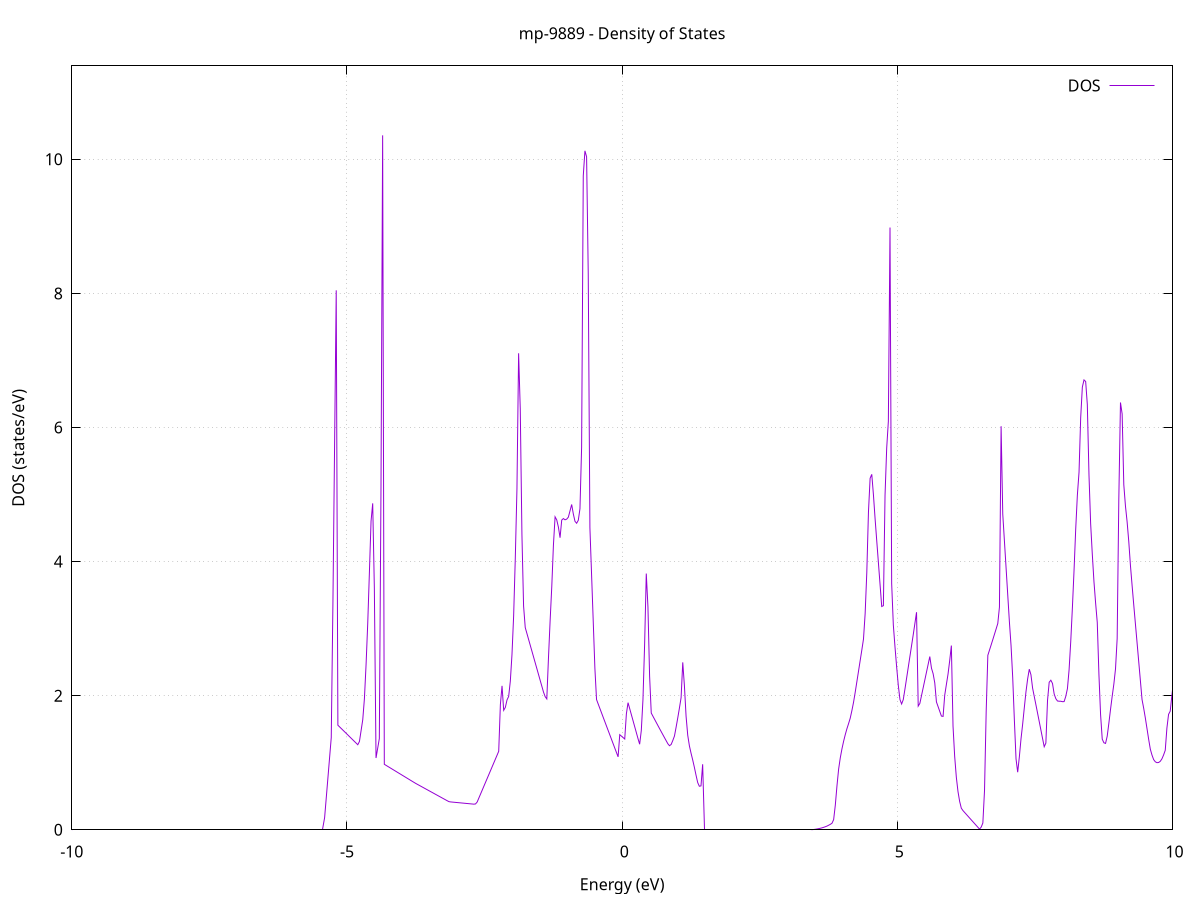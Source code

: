 set title 'mp-9889 - Density of States'
set xlabel 'Energy (eV)'
set ylabel 'DOS (states/eV)'
set grid
set xrange [-10:10]
set yrange [0:11.393]
set xzeroaxis lt -1
set terminal png size 800,600
set output 'mp-9889_dos_gnuplot.png'
plot '-' using 1:2 with lines title 'DOS'
-15.890300 0.000000
-15.860200 0.000000
-15.830000 0.000000
-15.799900 0.000000
-15.769800 0.000000
-15.739600 0.000000
-15.709500 0.000000
-15.679400 0.000000
-15.649300 0.000000
-15.619100 0.000000
-15.589000 0.000000
-15.558900 0.000000
-15.528800 0.000000
-15.498600 0.000000
-15.468500 0.000000
-15.438400 0.000000
-15.408200 0.000000
-15.378100 0.000000
-15.348000 0.000000
-15.317900 0.000000
-15.287700 0.000000
-15.257600 0.000000
-15.227500 0.000000
-15.197400 0.000000
-15.167200 0.000000
-15.137100 0.000000
-15.107000 0.000000
-15.076900 0.000000
-15.046700 0.000000
-15.016600 0.000000
-14.986500 0.000000
-14.956300 0.000000
-14.926200 0.000000
-14.896100 0.000000
-14.866000 0.000000
-14.835800 0.000000
-14.805700 0.000000
-14.775600 0.000000
-14.745500 0.000000
-14.715300 0.000000
-14.685200 0.000000
-14.655100 0.000000
-14.624900 0.000000
-14.594800 0.000000
-14.564700 0.000000
-14.534600 0.000000
-14.504400 0.000000
-14.474300 0.000000
-14.444200 0.000000
-14.414100 0.000000
-14.383900 0.000000
-14.353800 0.000000
-14.323700 0.000000
-14.293600 0.000000
-14.263400 0.000000
-14.233300 0.000000
-14.203200 0.000000
-14.173000 0.000000
-14.142900 0.000000
-14.112800 0.000000
-14.082700 0.000000
-14.052500 0.000000
-14.022400 0.000000
-13.992300 0.000000
-13.962200 0.000000
-13.932000 0.000000
-13.901900 0.000000
-13.871800 0.000000
-13.841600 0.000000
-13.811500 0.000000
-13.781400 0.000000
-13.751300 0.000000
-13.721100 0.000000
-13.691000 0.000000
-13.660900 0.000000
-13.630800 0.000000
-13.600600 0.000000
-13.570500 0.000000
-13.540400 0.000000
-13.510300 0.000000
-13.480100 0.000000
-13.450000 0.000000
-13.419900 0.000000
-13.389700 0.000000
-13.359600 0.000000
-13.329500 0.000000
-13.299400 0.000000
-13.269200 0.000000
-13.239100 0.000000
-13.209000 0.000000
-13.178900 0.000000
-13.148700 15.016600
-13.118600 42.220400
-13.088500 23.483100
-13.058300 14.152800
-13.028200 5.504100
-12.998100 4.636100
-12.968000 32.963500
-12.937800 5.411000
-12.907700 103.599000
-12.877600 46.117000
-12.847500 26.729200
-12.817300 37.181500
-12.787200 2.702000
-12.757100 131.688800
-12.726900 13.899700
-12.696800 0.687600
-12.666700 5.591800
-12.636600 10.121300
-12.606400 23.126100
-12.576300 0.000000
-12.546200 0.000000
-12.516100 0.000000
-12.485900 0.000000
-12.455800 0.000000
-12.425700 0.000000
-12.395600 0.000000
-12.365400 0.000000
-12.335300 0.000000
-12.305200 0.000000
-12.275000 0.000000
-12.244900 0.000000
-12.214800 0.000000
-12.184700 0.000000
-12.154500 0.000000
-12.124400 0.000000
-12.094300 0.000000
-12.064200 0.000000
-12.034000 0.000000
-12.003900 0.001900
-11.973800 0.064100
-11.943600 0.154500
-11.913500 0.244800
-11.883400 0.335200
-11.853300 0.425600
-11.823100 0.516000
-11.793000 0.606300
-11.762900 0.696700
-11.732800 0.787100
-11.702600 0.930500
-11.672500 1.093200
-11.642400 0.904600
-11.612300 1.035500
-11.582100 1.166300
-11.552000 1.297200
-11.521900 1.428100
-11.491700 1.559000
-11.461600 1.689900
-11.431500 1.700600
-11.401400 1.424800
-11.371200 1.457800
-11.341100 1.490800
-11.311000 1.523900
-11.280900 1.556900
-11.250700 1.589900
-11.220600 1.622900
-11.190500 1.656000
-11.160300 1.689000
-11.130200 1.722000
-11.100100 1.763400
-11.070000 1.813200
-11.039800 1.863000
-11.009700 1.912900
-10.979600 1.962700
-10.949500 2.012600
-10.919300 2.072400
-10.889200 2.156500
-10.859100 2.247400
-10.829000 2.338300
-10.798800 2.429100
-10.768700 2.520000
-10.738600 2.612600
-10.708400 2.716600
-10.678300 2.822100
-10.648200 2.927600
-10.618100 3.033100
-10.587900 3.138600
-10.557800 3.244100
-10.527700 3.349700
-10.497600 3.455200
-10.467400 3.560700
-10.437300 3.666200
-10.407200 13.231700
-10.377000 4.014600
-10.346900 3.847600
-10.316800 4.531700
-10.286700 3.835300
-10.256500 3.138800
-10.226400 2.442200
-10.196300 1.745600
-10.166200 1.048800
-10.136000 0.352000
-10.105900 0.000000
-10.075800 0.000000
-10.045600 0.000000
-10.015500 0.000000
-9.985400 0.000000
-9.955300 0.000000
-9.925100 0.000000
-9.895000 0.000000
-9.864900 0.000000
-9.834800 0.000000
-9.804600 0.000000
-9.774500 0.000000
-9.744400 0.000000
-9.714300 0.000000
-9.684100 0.000000
-9.654000 0.000000
-9.623900 0.000000
-9.593700 0.000000
-9.563600 0.000000
-9.533500 0.000000
-9.503400 0.000000
-9.473200 0.000000
-9.443100 0.000000
-9.413000 0.000000
-9.382900 0.000000
-9.352700 0.000000
-9.322600 0.000000
-9.292500 0.000000
-9.262300 0.000000
-9.232200 0.000000
-9.202100 0.000000
-9.172000 0.000000
-9.141800 0.000000
-9.111700 0.000000
-9.081600 0.000000
-9.051500 0.000000
-9.021300 0.000000
-8.991200 0.000000
-8.961100 0.000000
-8.931000 0.000000
-8.900800 0.000000
-8.870700 0.000000
-8.840600 0.000000
-8.810400 0.000000
-8.780300 0.000000
-8.750200 0.000000
-8.720100 0.000000
-8.689900 0.000000
-8.659800 0.000000
-8.629700 0.000000
-8.599600 0.000000
-8.569400 0.000000
-8.539300 0.000000
-8.509200 0.000000
-8.479000 0.000000
-8.448900 0.000000
-8.418800 0.000000
-8.388700 0.000000
-8.358500 0.000000
-8.328400 0.000000
-8.298300 0.000000
-8.268200 0.000000
-8.238000 0.000000
-8.207900 0.000000
-8.177800 0.000000
-8.147700 0.000000
-8.117500 0.000000
-8.087400 0.000000
-8.057300 0.000000
-8.027100 0.000000
-7.997000 0.000000
-7.966900 0.000000
-7.936800 0.000000
-7.906600 0.000000
-7.876500 0.000000
-7.846400 0.000000
-7.816300 0.000000
-7.786100 0.000000
-7.756000 0.000000
-7.725900 0.000000
-7.695700 0.000000
-7.665600 0.000000
-7.635500 0.000000
-7.605400 0.000000
-7.575200 0.000000
-7.545100 0.000000
-7.515000 0.000000
-7.484900 0.000000
-7.454700 0.000000
-7.424600 0.000000
-7.394500 0.000000
-7.364400 0.000000
-7.334200 0.000000
-7.304100 0.000000
-7.274000 0.000000
-7.243800 0.000000
-7.213700 0.000000
-7.183600 0.000000
-7.153500 0.000000
-7.123300 0.000000
-7.093200 0.000000
-7.063100 0.000000
-7.033000 0.000000
-7.002800 0.000000
-6.972700 0.000000
-6.942600 0.000000
-6.912400 0.000000
-6.882300 0.000000
-6.852200 0.000000
-6.822100 0.000000
-6.791900 0.000000
-6.761800 0.000000
-6.731700 0.000000
-6.701600 0.000000
-6.671400 0.000000
-6.641300 0.000000
-6.611200 0.000000
-6.581000 0.000000
-6.550900 0.000000
-6.520800 0.000000
-6.490700 0.000000
-6.460500 0.000000
-6.430400 0.000000
-6.400300 0.000000
-6.370200 0.000000
-6.340000 0.000000
-6.309900 0.000000
-6.279800 0.000000
-6.249700 0.000000
-6.219500 0.000000
-6.189400 0.000000
-6.159300 0.000000
-6.129100 0.000000
-6.099000 0.000000
-6.068900 0.000000
-6.038800 0.000000
-6.008600 0.000000
-5.978500 0.000000
-5.948400 0.000000
-5.918300 0.000000
-5.888100 0.000000
-5.858000 0.000000
-5.827900 0.000000
-5.797700 0.000000
-5.767600 0.000000
-5.737500 0.000000
-5.707400 0.000000
-5.677200 0.000000
-5.647100 0.000000
-5.617000 0.000000
-5.586900 0.000000
-5.556700 0.000000
-5.526600 0.000000
-5.496500 0.000000
-5.466400 0.000000
-5.436200 0.000000
-5.406100 0.180700
-5.376000 0.479100
-5.345800 0.777600
-5.315700 1.076100
-5.285600 1.374600
-5.255500 3.363000
-5.225300 5.705600
-5.195200 8.044900
-5.165100 1.559700
-5.135000 1.535500
-5.104800 1.511200
-5.074700 1.486900
-5.044600 1.462700
-5.014400 1.438400
-4.984300 1.414200
-4.954200 1.389900
-4.924100 1.365600
-4.893900 1.341400
-4.863800 1.317100
-4.833700 1.292900
-4.803600 1.268600
-4.773400 1.317100
-4.743300 1.479300
-4.713200 1.641500
-4.683100 1.954500
-4.652900 2.464300
-4.622800 3.076000
-4.592700 3.829200
-4.562500 4.603500
-4.532400 4.868600
-4.502300 3.599100
-4.472200 1.070500
-4.442000 1.215300
-4.411900 1.360100
-4.381800 5.109300
-4.351700 10.357400
-4.321500 0.976700
-4.291400 0.961600
-4.261300 0.946500
-4.231100 0.931500
-4.201000 0.916400
-4.170900 0.901300
-4.140800 0.886200
-4.110600 0.871200
-4.080500 0.856100
-4.050400 0.841000
-4.020300 0.826000
-3.990100 0.810900
-3.960000 0.795800
-3.929900 0.780700
-3.899800 0.765700
-3.869600 0.750600
-3.839500 0.735500
-3.809400 0.720500
-3.779200 0.705400
-3.749100 0.690700
-3.719000 0.677100
-3.688900 0.663500
-3.658700 0.649900
-3.628600 0.636300
-3.598500 0.622700
-3.568400 0.609100
-3.538200 0.595500
-3.508100 0.581900
-3.478000 0.568300
-3.447800 0.554700
-3.417700 0.541100
-3.387600 0.527500
-3.357500 0.513900
-3.327300 0.500300
-3.297200 0.486700
-3.267100 0.473100
-3.237000 0.459600
-3.206800 0.446000
-3.176700 0.432400
-3.146600 0.419600
-3.116400 0.415400
-3.086300 0.413000
-3.056200 0.410600
-3.026100 0.408300
-2.995900 0.405900
-2.965800 0.403500
-2.935700 0.401100
-2.905600 0.398800
-2.875400 0.396400
-2.845300 0.394000
-2.815200 0.391600
-2.785100 0.389300
-2.754900 0.386900
-2.724800 0.384500
-2.694700 0.382100
-2.664500 0.385100
-2.634400 0.413800
-2.604300 0.472000
-2.574200 0.530200
-2.544000 0.588400
-2.513900 0.646600
-2.483800 0.704800
-2.453700 0.762900
-2.423500 0.821100
-2.393400 0.879300
-2.363300 0.937500
-2.333100 0.995700
-2.303000 1.053900
-2.272900 1.112100
-2.242800 1.170300
-2.212600 1.866200
-2.182500 2.146300
-2.152400 1.781700
-2.122300 1.825300
-2.092100 1.936200
-2.062000 1.988900
-2.031900 2.216200
-2.001800 2.613200
-1.971600 3.190700
-1.941500 4.047100
-1.911400 5.085000
-1.881200 7.106900
-1.851100 6.275400
-1.821000 4.404400
-1.790900 3.336900
-1.760700 3.016100
-1.730600 2.928700
-1.700500 2.841200
-1.670400 2.753800
-1.640200 2.666400
-1.610100 2.579000
-1.580000 2.491600
-1.549800 2.404200
-1.519700 2.316800
-1.489600 2.229400
-1.459500 2.142100
-1.429300 2.054700
-1.399200 1.986200
-1.369100 1.951800
-1.339000 2.555800
-1.308800 3.113400
-1.278700 3.626400
-1.248600 4.245700
-1.218500 4.667300
-1.188300 4.620900
-1.158200 4.514000
-1.128100 4.355900
-1.097900 4.619000
-1.067800 4.641800
-1.037700 4.623000
-1.007600 4.632500
-0.977400 4.662400
-0.947300 4.756000
-0.917200 4.851600
-0.887100 4.710500
-0.856900 4.600000
-0.826800 4.571600
-0.796700 4.616200
-0.766500 4.788400
-0.736400 5.704000
-0.706300 9.752500
-0.676200 10.126100
-0.646000 10.037800
-0.615900 8.288800
-0.585800 4.506600
-0.555700 3.812700
-0.525500 3.114000
-0.495400 2.410600
-0.465300 1.942200
-0.435100 1.875700
-0.405000 1.810000
-0.374900 1.744400
-0.344800 1.678700
-0.314600 1.613000
-0.284500 1.547300
-0.254400 1.481700
-0.224300 1.416000
-0.194100 1.350300
-0.164000 1.284600
-0.133900 1.218900
-0.103800 1.153200
-0.073600 1.087500
-0.043500 1.418600
-0.013400 1.397000
0.016800 1.375400
0.046900 1.353800
0.077000 1.729300
0.107100 1.895700
0.137300 1.806600
0.167400 1.717400
0.197500 1.628300
0.227600 1.539100
0.257800 1.449800
0.287900 1.360600
0.318000 1.275900
0.348200 1.481300
0.378300 1.942300
0.408400 2.766500
0.438500 3.821100
0.468700 3.325200
0.498800 2.295100
0.528900 1.741100
0.559000 1.694300
0.589200 1.647800
0.619300 1.601500
0.649400 1.555400
0.679500 1.509500
0.709700 1.463800
0.739800 1.418400
0.769900 1.373200
0.800100 1.328200
0.830200 1.283400
0.860300 1.253600
0.890400 1.272100
0.920600 1.331700
0.950700 1.398600
0.980800 1.531100
1.010900 1.670600
1.041100 1.817200
1.071200 1.970800
1.101300 2.496800
1.131500 2.146800
1.161600 1.693700
1.191700 1.410000
1.221800 1.252400
1.252000 1.141800
1.282100 1.041300
1.312200 0.932400
1.342300 0.815100
1.372500 0.704800
1.402600 0.649200
1.432700 0.654600
1.462800 0.977100
1.493000 0.000000
1.523100 0.000000
1.553200 0.000000
1.583400 0.000000
1.613500 0.000000
1.643600 0.000000
1.673700 0.000000
1.703900 0.000000
1.734000 0.000000
1.764100 0.000000
1.794200 0.000000
1.824400 0.000000
1.854500 0.000000
1.884600 0.000000
1.914800 0.000000
1.944900 0.000000
1.975000 0.000000
2.005100 0.000000
2.035300 0.000000
2.065400 0.000000
2.095500 0.000000
2.125600 0.000000
2.155800 0.000000
2.185900 0.000000
2.216000 0.000000
2.246100 0.000000
2.276300 0.000000
2.306400 0.000000
2.336500 0.000000
2.366700 0.000000
2.396800 0.000000
2.426900 0.000000
2.457000 0.000000
2.487200 0.000000
2.517300 0.000000
2.547400 0.000000
2.577500 0.000000
2.607700 0.000000
2.637800 0.000000
2.667900 0.000000
2.698100 0.000000
2.728200 0.000000
2.758300 0.000000
2.788400 0.000000
2.818600 0.000000
2.848700 0.000000
2.878800 0.000000
2.908900 0.000000
2.939100 0.000000
2.969200 0.000000
2.999300 0.000000
3.029500 0.000000
3.059600 0.000000
3.089700 0.000000
3.119800 0.000000
3.150000 0.000000
3.180100 0.000000
3.210200 0.000000
3.240300 0.000000
3.270500 0.000000
3.300600 0.000000
3.330700 0.000000
3.360800 0.000000
3.391000 0.000000
3.421100 0.000000
3.451200 0.001700
3.481400 0.004400
3.511500 0.007900
3.541600 0.012000
3.571700 0.016900
3.601900 0.022500
3.632000 0.029100
3.662100 0.036700
3.692200 0.045400
3.722400 0.055200
3.752500 0.067900
3.782600 0.081000
3.812800 0.097500
3.842900 0.151000
3.873000 0.365300
3.903100 0.652700
3.933300 0.903300
3.963400 1.072200
3.993500 1.205100
4.023600 1.318000
4.053800 1.418100
4.083900 1.506000
4.114000 1.582700
4.144100 1.664300
4.174300 1.776500
4.204400 1.901000
4.234500 2.049400
4.264700 2.207400
4.294800 2.365300
4.324900 2.523200
4.355000 2.681000
4.385200 2.844200
4.415300 3.222800
4.445400 3.838000
4.475500 4.738900
4.505700 5.242300
4.535800 5.301100
4.565900 4.996200
4.596100 4.638700
4.626200 4.308700
4.656300 3.983000
4.686400 3.656800
4.716600 3.329900
4.746700 3.342200
4.776800 4.989400
4.806900 5.692000
4.837100 6.091300
4.867200 8.982300
4.897300 3.671800
4.927400 3.054800
4.957600 2.728700
4.987700 2.429300
5.017800 2.152500
5.048000 1.942300
5.078100 1.876100
5.108200 1.941500
5.138300 2.097100
5.168500 2.259500
5.198600 2.422300
5.228700 2.584400
5.258800 2.745900
5.289000 2.908400
5.319100 3.075600
5.349200 3.244500
5.379400 1.844300
5.409500 1.884800
5.439600 2.001400
5.469700 2.117900
5.499900 2.234400
5.530000 2.350900
5.560100 2.467300
5.590200 2.583600
5.620400 2.410600
5.650500 2.327700
5.680600 2.189800
5.710700 1.906800
5.740900 1.836400
5.771000 1.766100
5.801100 1.695700
5.831300 1.691100
5.861400 2.008000
5.891500 2.167500
5.921600 2.323300
5.951800 2.523500
5.981900 2.747300
6.012000 1.546800
6.042100 1.094000
6.072300 0.782600
6.102400 0.569900
6.132500 0.423000
6.162700 0.322000
6.192800 0.286100
6.222900 0.258400
6.253000 0.230800
6.283200 0.203100
6.313300 0.175500
6.343400 0.147800
6.373500 0.120200
6.403700 0.092600
6.433800 0.065000
6.463900 0.037400
6.494100 0.009800
6.524200 0.040200
6.554300 0.101400
6.584400 0.585800
6.614600 1.764200
6.644700 2.602300
6.674800 2.679700
6.704900 2.757700
6.735100 2.836400
6.765200 2.915700
6.795300 2.995700
6.825400 3.076400
6.855600 3.320900
6.885700 6.018900
6.915800 4.708700
6.946000 4.307800
6.976100 3.906600
7.006200 3.505100
7.036300 3.103200
7.066500 2.745800
7.096600 2.272000
7.126700 1.638700
7.156800 1.058300
7.187000 0.858400
7.217100 1.085700
7.247200 1.354300
7.277400 1.576100
7.307500 1.821600
7.337600 2.057500
7.367700 2.248700
7.397900 2.395200
7.428000 2.312300
7.458100 2.112200
7.488200 1.988100
7.518400 1.863600
7.548500 1.738800
7.578600 1.613700
7.608700 1.488200
7.638900 1.362500
7.669000 1.238500
7.699100 1.292900
7.729300 1.930700
7.759400 2.200600
7.789500 2.230500
7.819600 2.181800
7.849800 2.025200
7.879900 1.955500
7.910000 1.920700
7.940100 1.917200
7.970300 1.916900
8.000400 1.910400
8.030500 1.911800
8.060700 1.989800
8.090800 2.104600
8.120900 2.385100
8.151000 2.806500
8.181200 3.312900
8.211300 3.873200
8.241400 4.486200
8.271500 4.990600
8.301700 5.332900
8.331800 6.146200
8.361900 6.602200
8.392000 6.709500
8.422200 6.685300
8.452300 6.343700
8.482400 5.293900
8.512600 4.567100
8.542700 4.112100
8.572800 3.702300
8.602900 3.383100
8.633100 3.091300
8.663200 2.315300
8.693300 1.717400
8.723400 1.351700
8.753600 1.297500
8.783700 1.288200
8.813800 1.396400
8.844000 1.591200
8.874100 1.796900
8.904200 1.990700
8.934300 2.172400
8.964500 2.399100
8.994600 2.852800
9.024700 4.939500
9.054800 6.372600
9.085000 6.202000
9.115100 5.146400
9.145200 4.828800
9.175400 4.592700
9.205500 4.299200
9.235600 3.944600
9.265700 3.645100
9.295900 3.354200
9.326000 3.072800
9.356100 2.791000
9.386200 2.508700
9.416400 2.225800
9.446500 1.942300
9.476600 1.812000
9.506700 1.666500
9.536900 1.507400
9.567000 1.348600
9.597100 1.201800
9.627300 1.114400
9.657400 1.046800
9.687500 1.014100
9.717600 1.001000
9.747800 1.003400
9.777900 1.021200
9.808000 1.058000
9.838100 1.115800
9.868300 1.185800
9.898400 1.517000
9.928500 1.721300
9.958700 1.768900
9.988800 2.004400
10.018900 2.214600
10.049000 2.399600
10.079200 2.562600
10.109300 2.754200
10.139400 2.991700
10.169500 3.186600
10.199700 3.360000
10.229800 3.538400
10.259900 3.663100
10.290000 3.358100
10.320200 3.251700
10.350300 3.172000
10.380400 3.071500
10.410600 2.883800
10.440700 2.653100
10.470800 2.499100
10.500900 2.443100
10.531100 2.455800
10.561200 2.512500
10.591300 2.635400
10.621400 2.974400
10.651600 3.009700
10.681700 2.865600
10.711800 2.810200
10.742000 2.801600
10.772100 2.798200
10.802200 2.827600
10.832300 3.071500
10.862500 2.675800
10.892600 2.009000
10.922700 1.833400
10.952800 1.668400
10.983000 1.514000
11.013100 1.370000
11.043200 1.236500
11.073300 1.127700
11.103500 1.027300
11.133600 1.065200
11.163700 1.252500
11.193900 1.488600
11.224000 1.780500
11.254100 2.816700
11.284200 3.522400
11.314400 4.289300
11.344500 4.917700
11.374600 5.051300
11.404700 4.995600
11.434900 4.654800
11.465000 4.060800
11.495100 3.616000
11.525300 3.353400
11.555400 3.194400
11.585500 3.071000
11.615600 2.933700
11.645800 2.814800
11.675900 2.841800
11.706000 2.890500
11.736100 2.935500
11.766300 2.944900
11.796400 2.912500
11.826500 2.889700
11.856600 2.890300
11.886800 2.899300
11.916900 2.923400
11.947000 2.972000
11.977200 2.992800
12.007300 3.032900
12.037400 3.079100
12.067500 3.188600
12.097700 3.351600
12.127800 3.216900
12.157900 3.007800
12.188000 2.315100
12.218200 2.292700
12.248300 2.279100
12.278400 2.322800
12.308600 2.320600
12.338700 2.205200
12.368800 1.982300
12.398900 1.791600
12.429100 1.947200
12.459200 2.094000
12.489300 2.219400
12.519400 2.319600
12.549600 2.393200
12.579700 2.448800
12.609800 2.502200
12.640000 2.587800
12.670100 2.698600
12.700200 2.800800
12.730300 2.887000
12.760500 2.926500
12.790600 2.903300
12.820700 2.870200
12.850800 2.839900
12.881000 2.816200
12.911100 2.813600
12.941200 2.823900
12.971300 2.825700
13.001500 2.806600
13.031600 2.769100
13.061700 2.736000
13.091900 2.714400
13.122000 2.700300
13.152100 2.694300
13.182200 2.696200
13.212400 2.705900
13.242500 2.720300
13.272600 2.737000
13.302700 2.753800
13.332900 2.770400
13.363000 2.786900
13.393100 2.805600
13.423300 2.793300
13.453400 2.763800
13.483500 2.748600
13.513600 2.731900
13.543800 2.704300
13.573900 2.663200
13.604000 2.607000
13.634100 2.572600
13.664300 2.535900
13.694400 2.480000
13.724500 2.435100
13.754600 2.393400
13.784800 2.355400
13.814900 2.321300
13.845000 2.308700
13.875200 2.307400
13.905300 2.314900
13.935400 2.335400
13.965500 2.381500
13.995700 2.426000
14.025800 2.472400
14.055900 2.520800
14.086000 2.571200
14.116200 2.625500
14.146300 2.689400
14.176400 2.760200
14.206600 2.838300
14.236700 2.917000
14.266800 2.912400
14.296900 2.503400
14.327100 2.407100
14.357200 2.340700
14.387300 2.322900
14.417400 2.367900
14.447600 2.484600
14.477700 2.658300
14.507800 2.881300
14.537900 3.135800
14.568100 3.387300
14.598200 3.617500
14.628300 3.872500
14.658500 4.178900
14.688600 4.541100
14.718700 5.255700
14.748800 5.180500
14.779000 4.008500
14.809100 3.417800
14.839200 2.822200
14.869300 2.435400
14.899500 2.221200
14.929600 2.111800
14.959700 2.307000
14.989900 2.456100
15.020000 2.555000
15.050100 2.591700
15.080200 2.636800
15.110400 2.671600
15.140500 2.708400
15.170600 2.716100
15.200700 2.730300
15.230900 2.746100
15.261000 2.786100
15.291100 2.853900
15.321200 2.887100
15.351400 2.883100
15.381500 2.842000
15.411600 2.779500
15.441800 2.777400
15.471900 2.801800
15.502000 2.876700
15.532100 3.007100
15.562300 3.182100
15.592400 3.369900
15.622500 3.437800
15.652600 3.519500
15.682800 3.649700
15.712900 3.825000
15.743000 4.167500
15.773200 4.587800
15.803300 5.070600
15.833400 5.098400
15.863500 5.930300
15.893700 4.634800
15.923800 4.525700
15.953900 4.463700
15.984000 4.451100
16.014200 4.468900
16.044300 4.506600
16.074400 4.714400
16.104600 4.908400
16.134700 4.675600
16.164800 4.503600
16.194900 4.384200
16.225100 3.998300
16.255200 3.726200
16.285300 3.664500
16.315400 3.539600
16.345600 3.279600
16.375700 2.771500
16.405800 2.682100
16.435900 2.876900
16.466100 3.065200
16.496200 2.901100
16.526300 3.038100
16.556500 3.223700
16.586600 3.428700
16.616700 3.637400
16.646800 3.783600
16.677000 3.918300
16.707100 4.041300
16.737200 4.122400
16.767300 4.141700
16.797500 3.984900
16.827600 3.797100
16.857700 3.637800
16.887900 3.488400
16.918000 3.349100
16.948100 3.217800
16.978200 3.094200
17.008400 2.886700
17.038500 3.754900
17.068600 3.476400
17.098700 3.303800
17.128900 3.241400
17.159000 3.200700
17.189100 3.166100
17.219200 3.138200
17.249400 3.117100
17.279500 3.102900
17.309600 3.096100
17.339800 3.097000
17.369900 3.104600
17.400000 3.111400
17.430100 3.118800
17.460300 3.128400
17.490400 3.139300
17.520500 3.145100
17.550600 3.153400
17.580800 3.191200
17.610900 3.233300
17.641000 3.262700
17.671200 3.267400
17.701300 3.265000
17.731400 3.262900
17.761500 3.276300
17.791700 3.295700
17.821800 3.297000
17.851900 3.296200
17.882000 3.288700
17.912200 3.248400
17.942300 3.190700
17.972400 3.208600
18.002500 3.255200
18.032700 3.311000
18.062800 3.252700
18.092900 3.604000
18.123100 2.955600
18.153200 2.965000
18.183300 2.951300
18.213400 2.922500
18.243600 2.878700
18.273700 2.819900
18.303800 2.746300
18.333900 2.662000
18.364100 2.610600
18.394200 2.636500
18.424300 2.743200
18.454500 2.930000
18.484600 3.166200
18.514700 3.405800
18.544800 3.651900
18.575000 3.904200
18.605100 4.014700
18.635200 3.828900
18.665300 3.594200
18.695500 3.434200
18.725600 3.392700
18.755700 3.383200
18.785900 3.299100
18.816000 3.323200
18.846100 3.429000
18.876200 3.536900
18.906400 4.019300
18.936500 4.289600
18.966600 4.612600
18.996700 4.923900
19.026900 4.984400
19.057000 4.867800
19.087100 4.618100
19.117200 4.295200
19.147400 3.890700
19.177500 3.679200
19.207600 3.459000
19.237800 3.238600
19.267900 3.023300
19.298000 2.812900
19.328100 2.627900
19.358300 2.470400
19.388400 2.356100
19.418500 2.264700
19.448600 2.197900
19.478800 2.161700
19.508900 2.155600
19.539000 2.173500
19.569200 2.210700
19.599300 2.267300
19.629400 2.468400
19.659500 2.772500
19.689700 2.899400
19.719800 3.165300
19.749900 3.049600
19.780000 3.040300
19.810200 3.066700
19.840300 3.096700
19.870400 3.105600
19.900500 3.088300
19.930700 3.052700
19.960800 3.005800
19.990900 2.971000
20.021100 2.971100
20.051200 2.999700
20.081300 3.053900
20.111400 3.134800
20.141600 3.314200
20.171700 2.970700
20.201800 2.563200
20.231900 2.367800
20.262100 2.442200
20.292200 2.722800
20.322300 2.878600
20.352500 2.884000
20.382600 2.947400
20.412700 3.099200
20.442800 3.229200
20.473000 3.292000
20.503100 3.222500
20.533200 3.169400
20.563300 3.119000
20.593500 3.195700
20.623600 3.232900
20.653700 3.244100
20.683800 3.229500
20.714000 3.276000
20.744100 3.397100
20.774200 3.617900
20.804400 3.768400
20.834500 3.865200
20.864600 3.913200
20.894700 4.003400
20.924900 4.161600
20.955000 4.324800
20.985100 4.488400
21.015200 4.607500
21.045400 4.647800
21.075500 4.791500
21.105600 4.567300
21.135800 4.275500
21.165900 4.286800
21.196000 3.911600
21.226100 3.532100
21.256300 3.489600
21.286400 3.183700
21.316500 3.078900
21.346600 3.064200
21.376800 3.080900
21.406900 3.024200
21.437000 2.895200
21.467100 2.775000
21.497300 3.172700
21.527400 3.910100
21.557500 4.405300
21.587700 4.403200
21.617800 4.355600
21.647900 4.219200
21.678000 4.019600
21.708200 3.871500
21.738300 3.735500
21.768400 3.568800
21.798500 3.296200
21.828700 3.085100
21.858800 2.958300
21.888900 2.896200
21.919100 3.038900
21.949200 2.995200
21.979300 2.882900
22.009400 2.846100
22.039600 2.846700
22.069700 3.305200
22.099800 3.511100
22.129900 3.676900
22.160100 3.818100
22.190200 3.919000
22.220300 3.916400
22.250500 3.899200
22.280600 3.879400
22.310700 4.032500
22.340800 4.548400
22.371000 4.538200
22.401100 4.122800
22.431200 3.901300
22.461300 3.943000
22.491500 4.005400
22.521600 4.107500
22.551700 4.236800
22.581800 4.415500
22.612000 4.607000
22.642100 4.772000
22.672200 4.904000
22.702400 4.942300
22.732500 4.878200
22.762600 4.807800
22.792700 4.665000
22.822900 4.482600
22.853000 4.313900
22.883100 4.122900
22.913200 3.925900
22.943400 3.827400
22.973500 3.751300
23.003600 3.613400
23.033800 3.540500
23.063900 3.512300
23.094000 3.567600
23.124100 3.713000
23.154300 3.920300
23.184400 4.069900
23.214500 4.139500
23.244600 5.396100
23.274800 3.933400
23.304900 3.923600
23.335000 3.951100
23.365100 3.990200
23.395300 4.032800
23.425400 3.971300
23.455500 4.149900
23.485700 3.987400
23.515800 3.832300
23.545900 3.761300
23.576000 3.796400
23.606200 3.992700
23.636300 4.372100
23.666400 4.909300
23.696500 5.897000
23.726700 6.036600
23.756800 5.480100
23.786900 5.126700
23.817100 4.879900
23.847200 4.940900
23.877300 4.877100
23.907400 4.561100
23.937600 4.023300
23.967700 3.767100
23.997800 3.499000
24.027900 3.268100
24.058100 3.077800
24.088200 2.926800
24.118300 2.805100
24.148400 2.809300
24.178600 2.851100
24.208700 2.895700
24.238800 2.943200
24.269000 3.011400
24.299100 3.191800
24.329200 3.402500
24.359300 3.572600
24.389500 3.768700
24.419600 3.904800
24.449700 4.000300
24.479800 4.022800
24.510000 3.844500
24.540100 3.660500
24.570200 3.659100
24.600400 3.586200
24.630500 3.433600
24.660600 3.201400
24.690700 2.962200
24.720900 2.815800
24.751000 2.769700
24.781100 2.733300
24.811200 2.699000
24.841400 2.743900
24.871500 2.869400
24.901600 2.937000
24.931700 2.960100
24.961900 2.975900
24.992000 2.951900
25.022100 2.999900
25.052300 3.162300
25.082400 3.152700
25.112500 3.016300
25.142600 3.073700
25.172800 3.165400
25.202900 3.315200
25.233000 3.549700
25.263100 3.779400
25.293300 3.847000
25.323400 3.711000
25.353500 3.682200
25.383700 3.725100
25.413800 3.800400
25.443900 3.806500
25.474000 3.725000
25.504200 3.609200
25.534300 3.427400
25.564400 3.199900
25.594500 3.011200
25.624700 2.901300
25.654800 2.870100
25.684900 2.952700
25.715100 3.023800
25.745200 3.031800
25.775300 2.976800
25.805400 2.846200
25.835600 2.804800
25.865700 2.772900
25.895800 2.863100
25.925900 2.992300
25.956100 3.103900
25.986200 3.204400
26.016300 3.335800
26.046400 3.475900
26.076600 3.501700
26.106700 3.474000
26.136800 3.433300
26.167000 3.432200
26.197100 3.437500
26.227200 3.451900
26.257300 3.458900
26.287500 3.496600
26.317600 3.481800
26.347700 3.413700
26.377800 3.290300
26.408000 3.142600
26.438100 2.969900
26.468200 2.769500
26.498400 2.561700
26.528500 2.639900
26.558600 2.567000
26.588700 2.605700
26.618900 2.670900
26.649000 3.220400
26.679100 3.012200
26.709200 3.548800
26.739400 3.822500
26.769500 4.108300
26.799600 4.336500
26.829700 4.489800
26.859900 4.519500
26.890000 4.416500
26.920100 4.466000
26.950300 4.589300
26.980400 4.747800
27.010500 4.814800
27.040600 4.796100
27.070800 5.495800
27.100900 4.567800
27.131000 4.406300
27.161100 5.231900
27.191300 5.372800
27.221400 5.628600
27.251500 5.875200
27.281700 5.490500
27.311800 5.293900
27.341900 4.813100
27.372000 4.216400
27.402200 3.799400
27.432300 4.033900
27.462400 4.245900
27.492500 4.480200
27.522700 4.715400
27.552800 4.813800
27.582900 4.802900
27.613000 4.902900
27.643200 5.027800
27.673300 5.147100
27.703400 4.490800
27.733600 4.288800
27.763700 4.117400
27.793800 4.050000
27.823900 3.952700
27.854100 3.872500
27.884200 3.910100
27.914300 3.935400
27.944400 3.939600
27.974600 3.689300
28.004700 3.410200
28.034800 3.374400
28.065000 3.524400
28.095100 3.631100
28.125200 3.708200
28.155300 3.800300
28.185500 3.882500
28.215600 3.903700
28.245700 3.881500
28.275800 3.832700
28.306000 3.775800
28.336100 3.681900
28.366200 3.456700
28.396400 3.466700
28.426500 3.553700
28.456600 3.678800
28.486700 3.626600
28.516900 3.436200
28.547000 3.424900
28.577100 3.529100
28.607200 3.644500
28.637400 3.798100
28.667500 3.977700
28.697600 4.170800
28.727700 4.360600
28.757900 4.541100
28.788000 4.687000
28.818100 4.629000
28.848300 4.520000
28.878400 4.453700
28.908500 4.456900
28.938600 4.460400
28.968800 4.400200
28.998900 4.084800
29.029000 3.654900
29.059100 3.990900
29.089300 4.613100
29.119400 5.066800
29.149500 5.645300
29.179700 5.445000
29.209800 5.400800
29.239900 5.167000
29.270000 4.858100
29.300200 4.503600
29.330300 4.270100
29.360400 4.317700
29.390500 4.504000
29.420700 4.134600
29.450800 3.916500
29.480900 4.177100
29.511000 4.006300
29.541200 4.027400
29.571300 4.205800
29.601400 4.415000
29.631600 4.634000
29.661700 5.331800
29.691800 5.879200
29.721900 6.031500
29.752100 6.542700
29.782200 4.700900
29.812300 3.834800
29.842400 5.786500
29.872600 4.034200
29.902700 3.646900
29.932800 3.442600
29.963000 3.302000
29.993100 3.209400
30.023200 3.140900
30.053300 3.091300
30.083500 3.073800
30.113600 3.094700
30.143700 3.283800
30.173800 3.458300
30.204000 3.985800
30.234100 3.925500
30.264200 4.078200
30.294300 4.151300
30.324500 4.078500
30.354600 3.914900
30.384700 3.720800
30.414900 3.678200
30.445000 3.699300
30.475100 3.772900
30.505200 4.097700
30.535400 3.718100
30.565500 3.675400
30.595600 3.511500
30.625700 4.296600
30.655900 3.358900
30.686000 3.572200
30.716100 3.333600
30.746300 3.333500
30.776400 3.328700
30.806500 3.311300
30.836600 3.279100
30.866800 3.239800
30.896900 3.201900
30.927000 3.226500
30.957100 3.294000
30.987300 3.412000
31.017400 3.589400
31.047500 3.876400
31.077600 4.225200
31.107800 4.567500
31.137900 4.804400
31.168000 4.906900
31.198200 4.903900
31.228300 4.956700
31.258400 5.026100
31.288500 4.541900
31.318700 4.072000
31.348800 3.896300
31.378900 3.780200
31.409000 3.683500
31.439200 3.619500
31.469300 3.589500
31.499400 3.542300
31.529600 3.528800
31.559700 3.748600
31.589800 4.041500
31.619900 4.388100
31.650100 4.516300
31.680200 4.490800
31.710300 4.409600
31.740400 4.270900
31.770600 4.149400
31.800700 4.151600
31.830800 4.005500
31.861000 3.490300
31.891100 3.432400
31.921200 3.333300
31.951300 3.262400
31.981500 3.202300
32.011600 3.155400
32.041700 3.066300
32.071800 2.970700
32.102000 2.867300
32.132100 2.759700
32.162200 2.813900
32.192300 2.993200
32.222500 3.198000
32.252600 3.434900
32.282700 3.749900
32.312900 4.130100
32.343000 4.659900
32.373100 5.354300
32.403200 5.447300
32.433400 5.420000
32.463500 4.949200
32.493600 4.631500
32.523700 4.295400
32.553900 4.271900
32.584000 5.460600
32.614100 5.735100
32.644300 5.440100
32.674400 5.114700
32.704500 4.893400
32.734600 4.769400
32.764800 4.668000
32.794900 4.675700
32.825000 4.774300
32.855100 4.961100
32.885300 5.271100
32.915400 5.189700
32.945500 4.838300
32.975600 4.256100
33.005800 3.676400
33.035900 3.667200
33.066000 4.574300
33.096200 3.490600
33.126300 3.575800
33.156400 3.594400
33.186500 3.415800
33.216700 3.216900
33.246800 3.230900
33.276900 3.302200
33.307000 3.361500
33.337200 3.398100
33.367300 3.403900
33.397400 3.315700
33.427600 3.189500
33.457700 3.221100
33.487800 3.476100
33.517900 3.632200
33.548100 3.733400
33.578200 3.846600
33.608300 3.951000
33.638400 4.009800
33.668600 3.900600
33.698700 3.899300
33.728800 3.912800
33.758900 3.922500
33.789100 3.926400
33.819200 3.958000
33.849300 3.987600
33.879500 4.018000
33.909600 4.050000
33.939700 4.088300
33.969800 4.187100
34.000000 4.317600
34.030100 4.398900
34.060200 4.451400
34.090300 4.513000
34.120500 4.549600
34.150600 4.596300
34.180700 4.667600
34.210900 4.831100
34.241000 4.988100
34.271100 4.900800
34.301200 5.046300
34.331400 5.195800
34.361500 5.359300
34.391600 5.448100
34.421700 5.456600
34.451900 5.513000
34.482000 4.967800
34.512100 4.641400
34.542300 4.688200
34.572400 4.630800
34.602500 3.796400
34.632600 3.636300
34.662800 3.650300
34.692900 3.682600
34.723000 3.746400
34.753100 3.819000
34.783300 3.903500
34.813400 4.018100
34.843500 4.717100
34.873600 4.313200
34.903800 4.150900
34.933900 4.042300
34.964000 4.011000
34.994200 4.051000
35.024300 4.135700
35.054400 3.526800
35.084500 3.509300
35.114700 3.988900
35.144800 4.286100
35.174900 5.006300
35.205000 4.987700
35.235200 4.990800
35.265300 4.772600
35.295400 4.477400
35.325600 4.235400
35.355700 4.099300
35.385800 4.015300
35.415900 3.982100
35.446100 4.074600
35.476200 4.211300
35.506300 4.341900
35.536400 4.453000
35.566600 4.553000
35.596700 4.746700
35.626800 4.965700
35.656900 5.098800
35.687100 5.193900
35.717200 5.240300
35.747300 5.220700
35.777500 5.086500
35.807600 4.825300
35.837700 4.636900
35.867800 4.468000
35.898000 4.303600
35.928100 4.142300
35.958200 4.171800
35.988300 4.467900
36.018500 4.721000
36.048600 4.944200
36.078700 5.191900
36.108900 6.330600
36.139000 6.765200
36.169100 6.105800
36.199200 5.790800
36.229400 5.779200
36.259500 5.889400
36.289600 6.071200
36.319700 6.295900
36.349900 6.790100
36.380000 6.348100
36.410100 5.518400
36.440200 4.797200
36.470400 4.554500
36.500500 4.603300
36.530600 4.550100
36.560800 4.399300
36.590900 4.248200
36.621000 4.443300
36.651100 4.536700
36.681300 4.558800
36.711400 4.584600
36.741500 4.590800
36.771600 4.544800
36.801800 4.813500
36.831900 4.807000
36.862000 4.449100
36.892200 4.381400
36.922300 4.365500
36.952400 4.364500
36.982500 4.368800
37.012700 4.371500
37.042800 5.140300
37.072900 5.174100
37.103000 4.666500
37.133200 4.453500
37.163300 4.469100
37.193400 4.445000
37.223500 4.347100
37.253700 4.276300
37.283800 4.435200
37.313900 4.463700
37.344100 4.234300
37.374200 3.861100
37.404300 3.137500
37.434400 2.802400
37.464600 2.630800
37.494700 2.633300
37.524800 2.823900
37.554900 3.072000
37.585100 3.333300
37.615200 3.610000
37.645300 4.874700
37.675500 5.884200
37.705600 6.922900
37.735700 5.339000
37.765800 4.455600
37.796000 3.815900
37.826100 3.397400
37.856200 3.551000
37.886300 5.173000
37.916500 6.322400
37.946600 6.575300
37.976700 6.257000
38.006900 5.769900
38.037000 5.169300
38.067100 4.409400
38.097200 3.877800
38.127400 3.473800
38.157500 3.172600
38.187600 2.978800
38.217700 2.832500
38.247900 2.705800
38.278000 2.620800
38.308100 2.571100
38.338200 2.544100
38.368400 2.513500
38.398500 2.468200
38.428600 2.401600
38.458800 2.314400
38.488900 2.207400
38.519000 2.080600
38.549100 1.934000
38.579300 1.859100
38.609400 1.794300
38.639500 1.728700
38.669600 1.664700
38.699800 1.603400
38.729900 1.544900
38.760000 1.489000
38.790200 1.438800
38.820300 1.400800
38.850400 1.369600
38.880500 1.342500
38.910700 1.326700
38.940800 1.319800
38.970900 1.295700
39.001000 1.273500
39.031200 1.247700
39.061300 1.216000
39.091400 1.178300
39.121500 1.134600
39.151700 1.084700
39.181800 1.027900
39.211900 0.976400
39.242100 0.935600
39.272200 0.903700
39.302300 0.882700
39.332400 0.864400
39.362600 0.846300
39.392700 0.828500
39.422800 0.811000
39.452900 0.793700
39.483100 0.775800
39.513200 0.756400
39.543300 0.735700
39.573500 0.713800
39.603600 0.690700
39.633700 0.666500
39.663800 0.641100
39.694000 0.622100
39.724100 0.605100
39.754200 0.587000
39.784300 0.568000
39.814500 0.549900
39.844600 0.535200
39.874700 0.522100
39.904800 0.510600
39.935000 0.500800
39.965100 0.494600
39.995200 0.488300
40.025400 0.480200
40.055500 0.470400
40.085600 0.458800
40.115700 0.445600
40.145900 0.430600
40.176000 0.414000
40.206100 0.397500
40.236200 0.382000
40.266400 0.366100
40.296500 0.349000
40.326600 0.330800
40.356800 0.307200
40.386900 0.285000
40.417000 0.264700
40.447100 0.246500
40.477300 0.233800
40.507400 0.223300
40.537500 0.213700
40.567600 0.201700
40.597800 0.186800
40.627900 0.169000
40.658000 0.148300
40.688100 0.124700
40.718300 0.098300
40.748400 0.069700
40.778500 0.062200
40.808700 0.059100
40.838800 0.056000
40.868900 0.053000
40.899000 0.050100
40.929200 0.047200
40.959300 0.044400
40.989400 0.041700
41.019500 0.039000
41.049700 0.036500
41.079800 0.033900
41.109900 0.031500
41.140100 0.029100
41.170200 0.026800
41.200300 0.024500
41.230400 0.022300
41.260600 0.020200
41.290700 0.018200
41.320800 0.016200
41.350900 0.014300
41.381100 0.012400
41.411200 0.010700
41.441300 0.008900
41.471500 0.007300
41.501600 0.005700
41.531700 0.004200
41.561800 0.002800
41.592000 0.001400
41.622100 0.000100
41.652200 0.000000
41.682300 0.000000
41.712500 0.000000
41.742600 0.000000
41.772700 0.000000
41.802800 0.000000
41.833000 0.000000
41.863100 0.000000
41.893200 0.000000
41.923400 0.000000
41.953500 0.000000
41.983600 0.000000
42.013700 0.000000
42.043900 0.000000
42.074000 0.000000
42.104100 0.000000
42.134200 0.000000
42.164400 0.000000
42.194500 0.000000
42.224600 0.000000
42.254800 0.000000
42.284900 0.000000
42.315000 0.000000
42.345100 0.000000
42.375300 0.000000
42.405400 0.000000
42.435500 0.000000
42.465600 0.000000
42.495800 0.000000
42.525900 0.000000
42.556000 0.000000
42.586100 0.000000
42.616300 0.000000
42.646400 0.000000
42.676500 0.000000
42.706700 0.000000
42.736800 0.000000
42.766900 0.000000
42.797000 0.000000
42.827200 0.000000
42.857300 0.000000
42.887400 0.000000
42.917500 0.000000
42.947700 0.000000
42.977800 0.000000
43.007900 0.000000
43.038100 0.000000
43.068200 0.000000
43.098300 0.000000
43.128400 0.000000
43.158600 0.000000
43.188700 0.000000
43.218800 0.000000
43.248900 0.000000
43.279100 0.000000
43.309200 0.000000
43.339300 0.000000
43.369400 0.000000
43.399600 0.000000
43.429700 0.000000
43.459800 0.000000
43.490000 0.000000
43.520100 0.000000
43.550200 0.000000
43.580300 0.000000
43.610500 0.000000
43.640600 0.000000
43.670700 0.000000
43.700800 0.000000
43.731000 0.000000
43.761100 0.000000
43.791200 0.000000
43.821400 0.000000
43.851500 0.000000
43.881600 0.000000
43.911700 0.000000
43.941900 0.000000
43.972000 0.000000
44.002100 0.000000
44.032200 0.000000
44.062400 0.000000
44.092500 0.000000
44.122600 0.000000
44.152800 0.000000
44.182900 0.000000
44.213000 0.000000
44.243100 0.000000
44.273300 0.000000
44.303400 0.000000
44.333500 0.000000
44.363600 0.000000
e
